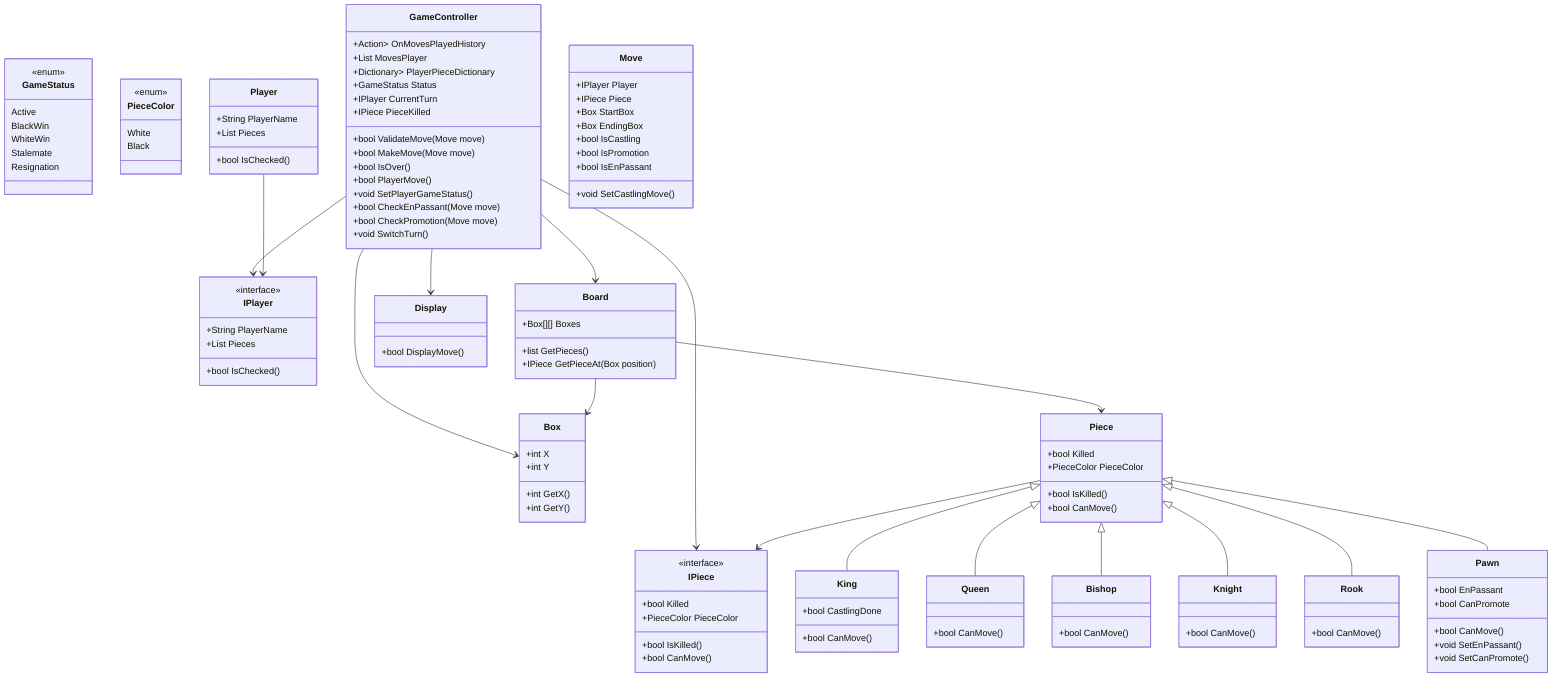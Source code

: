 classDiagram

        class GameStatus {
            <<enum>>
            Active
            BlackWin
            WhiteWin
            Stalemate
            Resignation
        }

        class PieceColor {
            <<enum>>
            White
            Black
        }

        class IPlayer {
            <<interface>>
            +String PlayerName
            +List<IPiece> Pieces

            +bool IsChecked()
        }

        class IPiece {
            <<interface>>
            +bool Killed 
            +PieceColor PieceColor

            +bool IsKilled()
            +bool CanMove()
        }

        class Box {
            +int X 
            +int Y

            +int GetX()
            +int GetY()
        }

        class Piece {
            +bool Killed
            +PieceColor PieceColor

            +bool IsKilled()
            +bool CanMove()
        }

        class King {
            +bool CastlingDone

            +bool CanMove()
        }

        class Queen {
            +bool CanMove()
        }

        class Bishop {
            +bool CanMove()
        }

        class Knight {
            +bool CanMove()
        }
        
        class Rook {
            +bool CanMove()
        }

        class Pawn {
            +bool EnPassant
            +bool CanPromote

            +bool CanMove()
            +void SetEnPassant()
            +void SetCanPromote()
        }

        class Player {
            +String PlayerName
            +List<IPiece> Pieces

            +bool IsChecked()
        }

        class Board {
            +Box[][] Boxes

            +list<IPiece> GetPieces()
            +IPiece GetPieceAt(Box position)
        }

        class GameController {
            +Action<List<Move>> OnMovesPlayedHistory
            +List<Move> MovesPlayer
            +Dictionary<IPlayer, List<IPiece>> PlayerPieceDictionary
            +GameStatus Status
            +IPlayer CurrentTurn
            +IPiece PieceKilled
            
            +bool ValidateMove(Move move)
            +bool MakeMove(Move move)
            +bool IsOver()
            +bool PlayerMove()
            +void SetPlayerGameStatus()
            +bool CheckEnPassant(Move move)
            +bool CheckPromotion(Move move)
            +void SwitchTurn()
        }

        class Move {
            +IPlayer Player
            +IPiece Piece
            +Box StartBox
            +Box EndingBox
            +bool IsCastling
            +bool IsPromotion
            +bool IsEnPassant

            +void SetCastlingMove()
        }

        class Display {
            +bool DisplayMove()
        }

        GameController --> Display
        GameController --> Board
        GameController --> Box
        GameController --> IPiece
        GameController --> IPlayer

        Player --> IPlayer

        Board --> Box
        Board --> Piece

        Piece --> IPiece

        Piece <|-- King
        Piece <|-- Queen
        Piece <|-- Bishop
        Piece <|-- Knight
        Piece <|-- Rook
        Piece <|-- Pawn